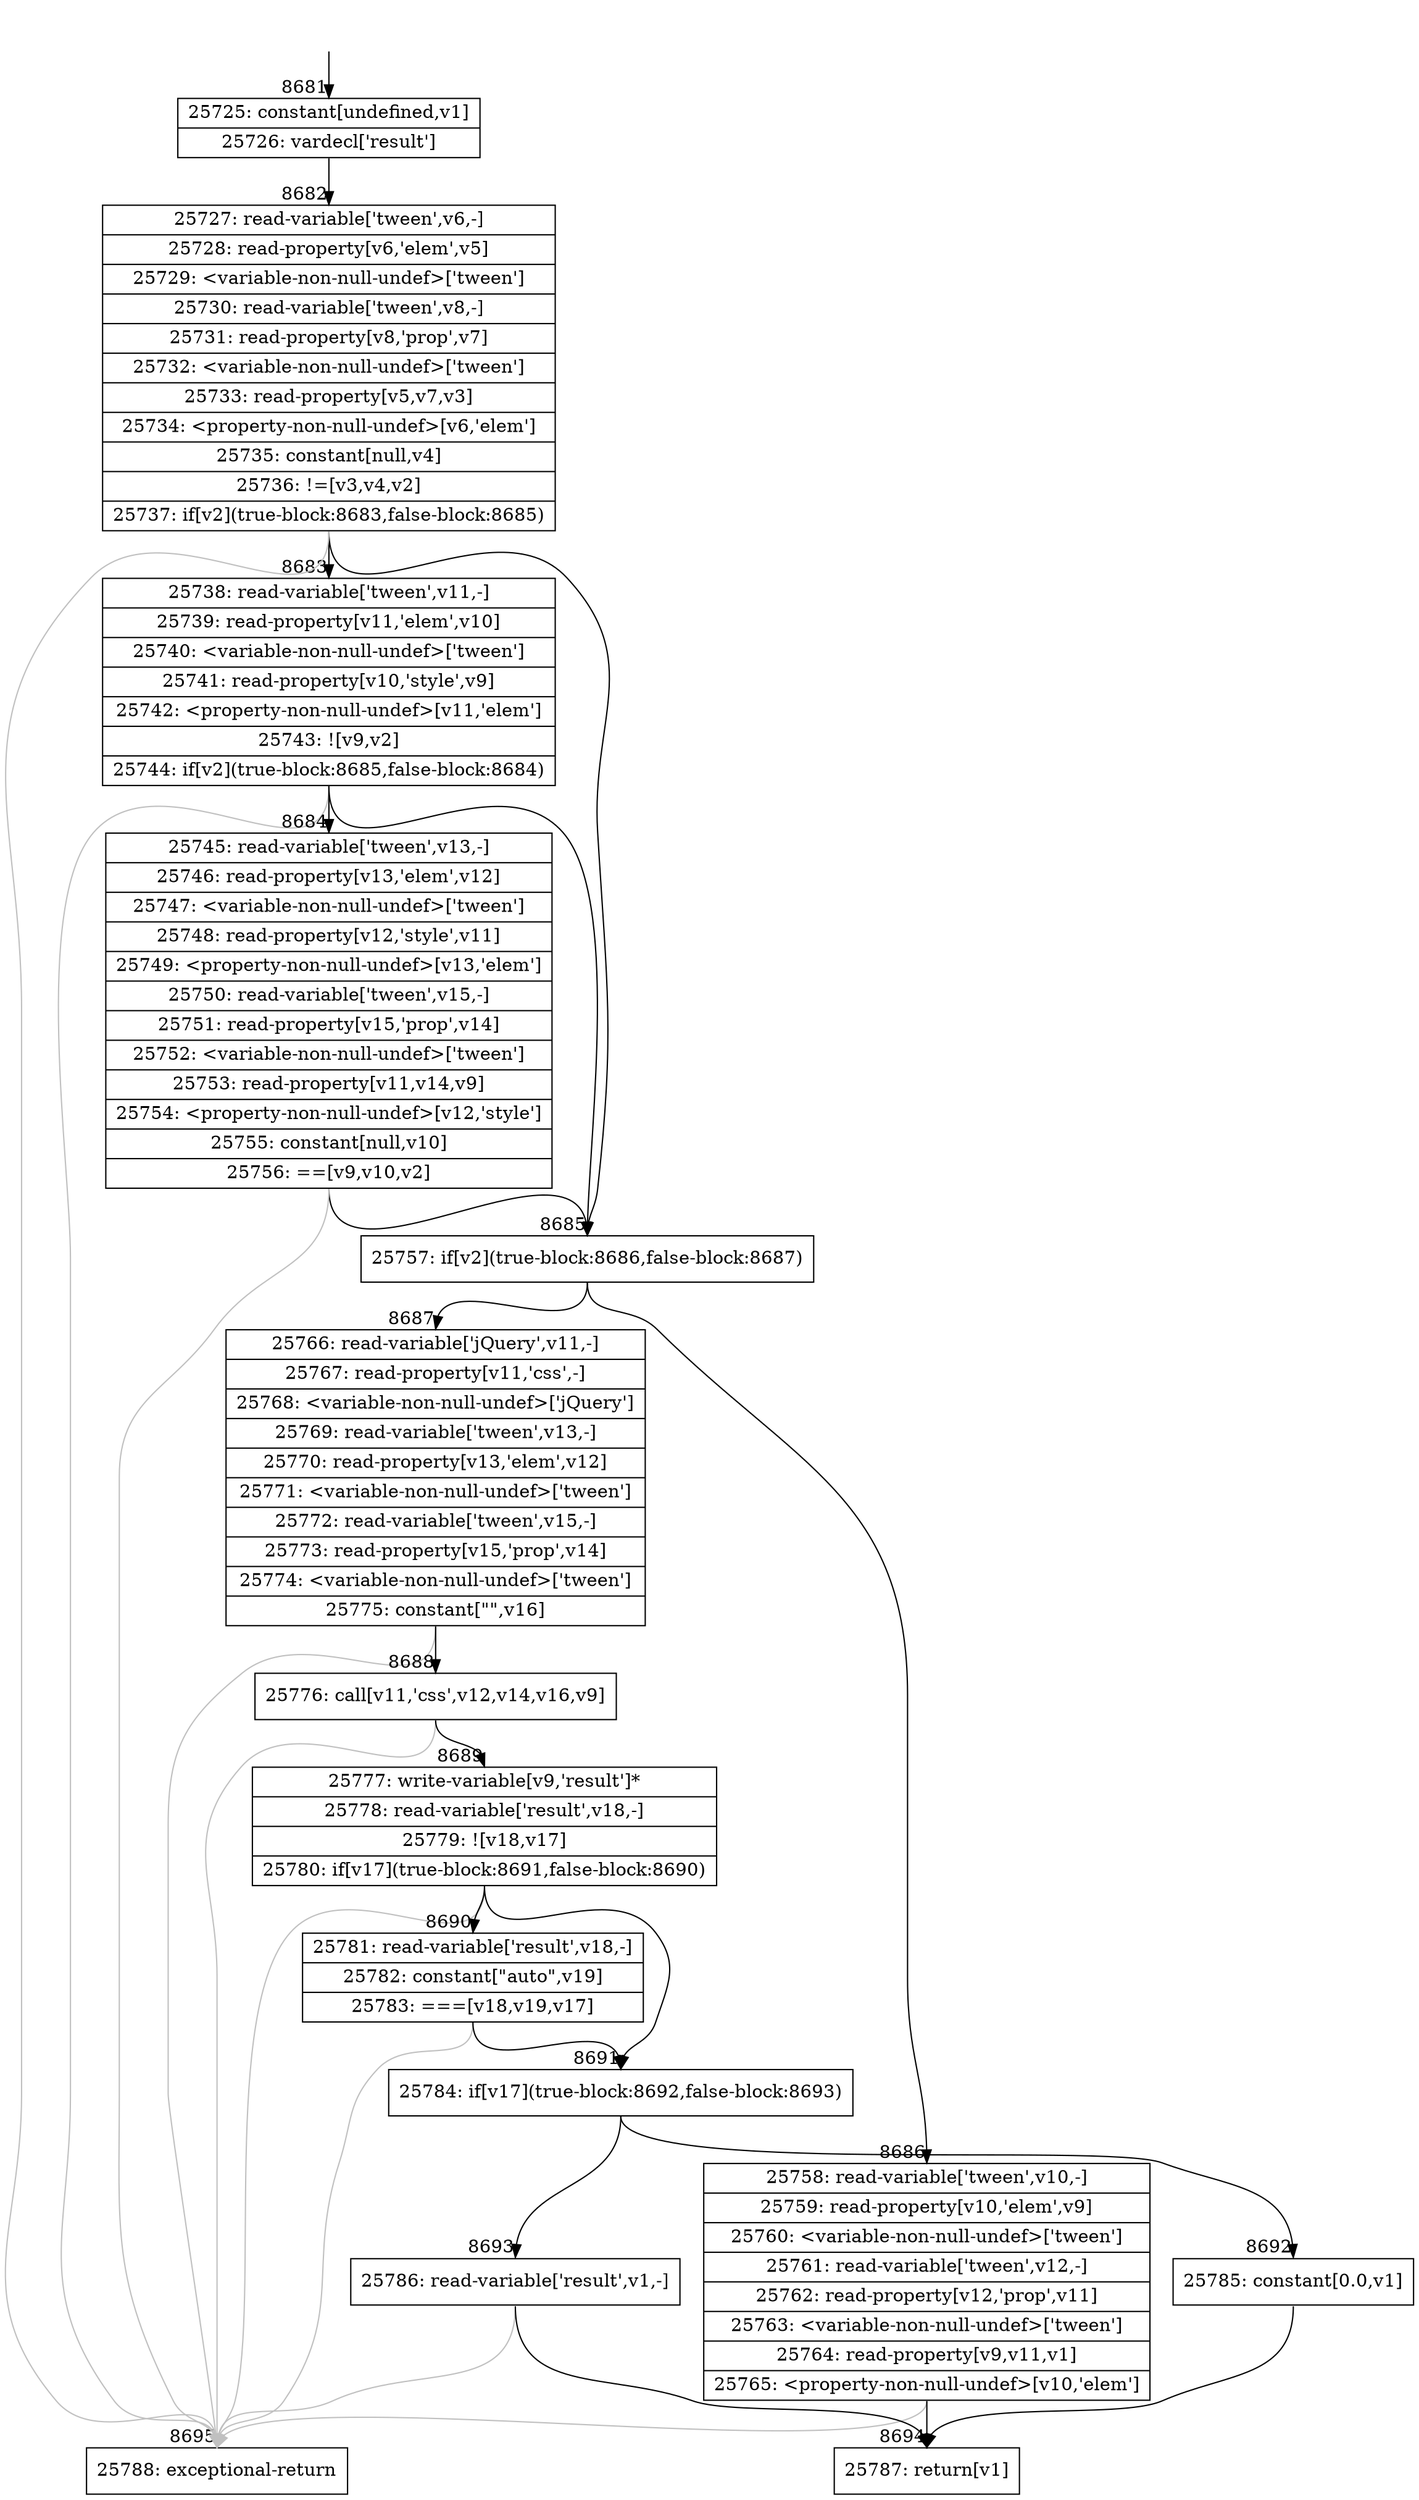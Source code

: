 digraph {
rankdir="TD"
BB_entry537[shape=none,label=""];
BB_entry537 -> BB8681 [tailport=s, headport=n, headlabel="    8681"]
BB8681 [shape=record label="{25725: constant[undefined,v1]|25726: vardecl['result']}" ] 
BB8681 -> BB8682 [tailport=s, headport=n, headlabel="      8682"]
BB8682 [shape=record label="{25727: read-variable['tween',v6,-]|25728: read-property[v6,'elem',v5]|25729: \<variable-non-null-undef\>['tween']|25730: read-variable['tween',v8,-]|25731: read-property[v8,'prop',v7]|25732: \<variable-non-null-undef\>['tween']|25733: read-property[v5,v7,v3]|25734: \<property-non-null-undef\>[v6,'elem']|25735: constant[null,v4]|25736: !=[v3,v4,v2]|25737: if[v2](true-block:8683,false-block:8685)}" ] 
BB8682 -> BB8685 [tailport=s, headport=n, headlabel="      8685"]
BB8682 -> BB8683 [tailport=s, headport=n, headlabel="      8683"]
BB8682 -> BB8695 [tailport=s, headport=n, color=gray, headlabel="      8695"]
BB8683 [shape=record label="{25738: read-variable['tween',v11,-]|25739: read-property[v11,'elem',v10]|25740: \<variable-non-null-undef\>['tween']|25741: read-property[v10,'style',v9]|25742: \<property-non-null-undef\>[v11,'elem']|25743: ![v9,v2]|25744: if[v2](true-block:8685,false-block:8684)}" ] 
BB8683 -> BB8685 [tailport=s, headport=n]
BB8683 -> BB8684 [tailport=s, headport=n, headlabel="      8684"]
BB8683 -> BB8695 [tailport=s, headport=n, color=gray]
BB8684 [shape=record label="{25745: read-variable['tween',v13,-]|25746: read-property[v13,'elem',v12]|25747: \<variable-non-null-undef\>['tween']|25748: read-property[v12,'style',v11]|25749: \<property-non-null-undef\>[v13,'elem']|25750: read-variable['tween',v15,-]|25751: read-property[v15,'prop',v14]|25752: \<variable-non-null-undef\>['tween']|25753: read-property[v11,v14,v9]|25754: \<property-non-null-undef\>[v12,'style']|25755: constant[null,v10]|25756: ==[v9,v10,v2]}" ] 
BB8684 -> BB8685 [tailport=s, headport=n]
BB8684 -> BB8695 [tailport=s, headport=n, color=gray]
BB8685 [shape=record label="{25757: if[v2](true-block:8686,false-block:8687)}" ] 
BB8685 -> BB8686 [tailport=s, headport=n, headlabel="      8686"]
BB8685 -> BB8687 [tailport=s, headport=n, headlabel="      8687"]
BB8686 [shape=record label="{25758: read-variable['tween',v10,-]|25759: read-property[v10,'elem',v9]|25760: \<variable-non-null-undef\>['tween']|25761: read-variable['tween',v12,-]|25762: read-property[v12,'prop',v11]|25763: \<variable-non-null-undef\>['tween']|25764: read-property[v9,v11,v1]|25765: \<property-non-null-undef\>[v10,'elem']}" ] 
BB8686 -> BB8694 [tailport=s, headport=n, headlabel="      8694"]
BB8686 -> BB8695 [tailport=s, headport=n, color=gray]
BB8687 [shape=record label="{25766: read-variable['jQuery',v11,-]|25767: read-property[v11,'css',-]|25768: \<variable-non-null-undef\>['jQuery']|25769: read-variable['tween',v13,-]|25770: read-property[v13,'elem',v12]|25771: \<variable-non-null-undef\>['tween']|25772: read-variable['tween',v15,-]|25773: read-property[v15,'prop',v14]|25774: \<variable-non-null-undef\>['tween']|25775: constant[\"\",v16]}" ] 
BB8687 -> BB8688 [tailport=s, headport=n, headlabel="      8688"]
BB8687 -> BB8695 [tailport=s, headport=n, color=gray]
BB8688 [shape=record label="{25776: call[v11,'css',v12,v14,v16,v9]}" ] 
BB8688 -> BB8689 [tailport=s, headport=n, headlabel="      8689"]
BB8688 -> BB8695 [tailport=s, headport=n, color=gray]
BB8689 [shape=record label="{25777: write-variable[v9,'result']*|25778: read-variable['result',v18,-]|25779: ![v18,v17]|25780: if[v17](true-block:8691,false-block:8690)}" ] 
BB8689 -> BB8691 [tailport=s, headport=n, headlabel="      8691"]
BB8689 -> BB8690 [tailport=s, headport=n, headlabel="      8690"]
BB8689 -> BB8695 [tailport=s, headport=n, color=gray]
BB8690 [shape=record label="{25781: read-variable['result',v18,-]|25782: constant[\"auto\",v19]|25783: ===[v18,v19,v17]}" ] 
BB8690 -> BB8691 [tailport=s, headport=n]
BB8690 -> BB8695 [tailport=s, headport=n, color=gray]
BB8691 [shape=record label="{25784: if[v17](true-block:8692,false-block:8693)}" ] 
BB8691 -> BB8692 [tailport=s, headport=n, headlabel="      8692"]
BB8691 -> BB8693 [tailport=s, headport=n, headlabel="      8693"]
BB8692 [shape=record label="{25785: constant[0.0,v1]}" ] 
BB8692 -> BB8694 [tailport=s, headport=n]
BB8693 [shape=record label="{25786: read-variable['result',v1,-]}" ] 
BB8693 -> BB8694 [tailport=s, headport=n]
BB8693 -> BB8695 [tailport=s, headport=n, color=gray]
BB8694 [shape=record label="{25787: return[v1]}" ] 
BB8695 [shape=record label="{25788: exceptional-return}" ] 
}

